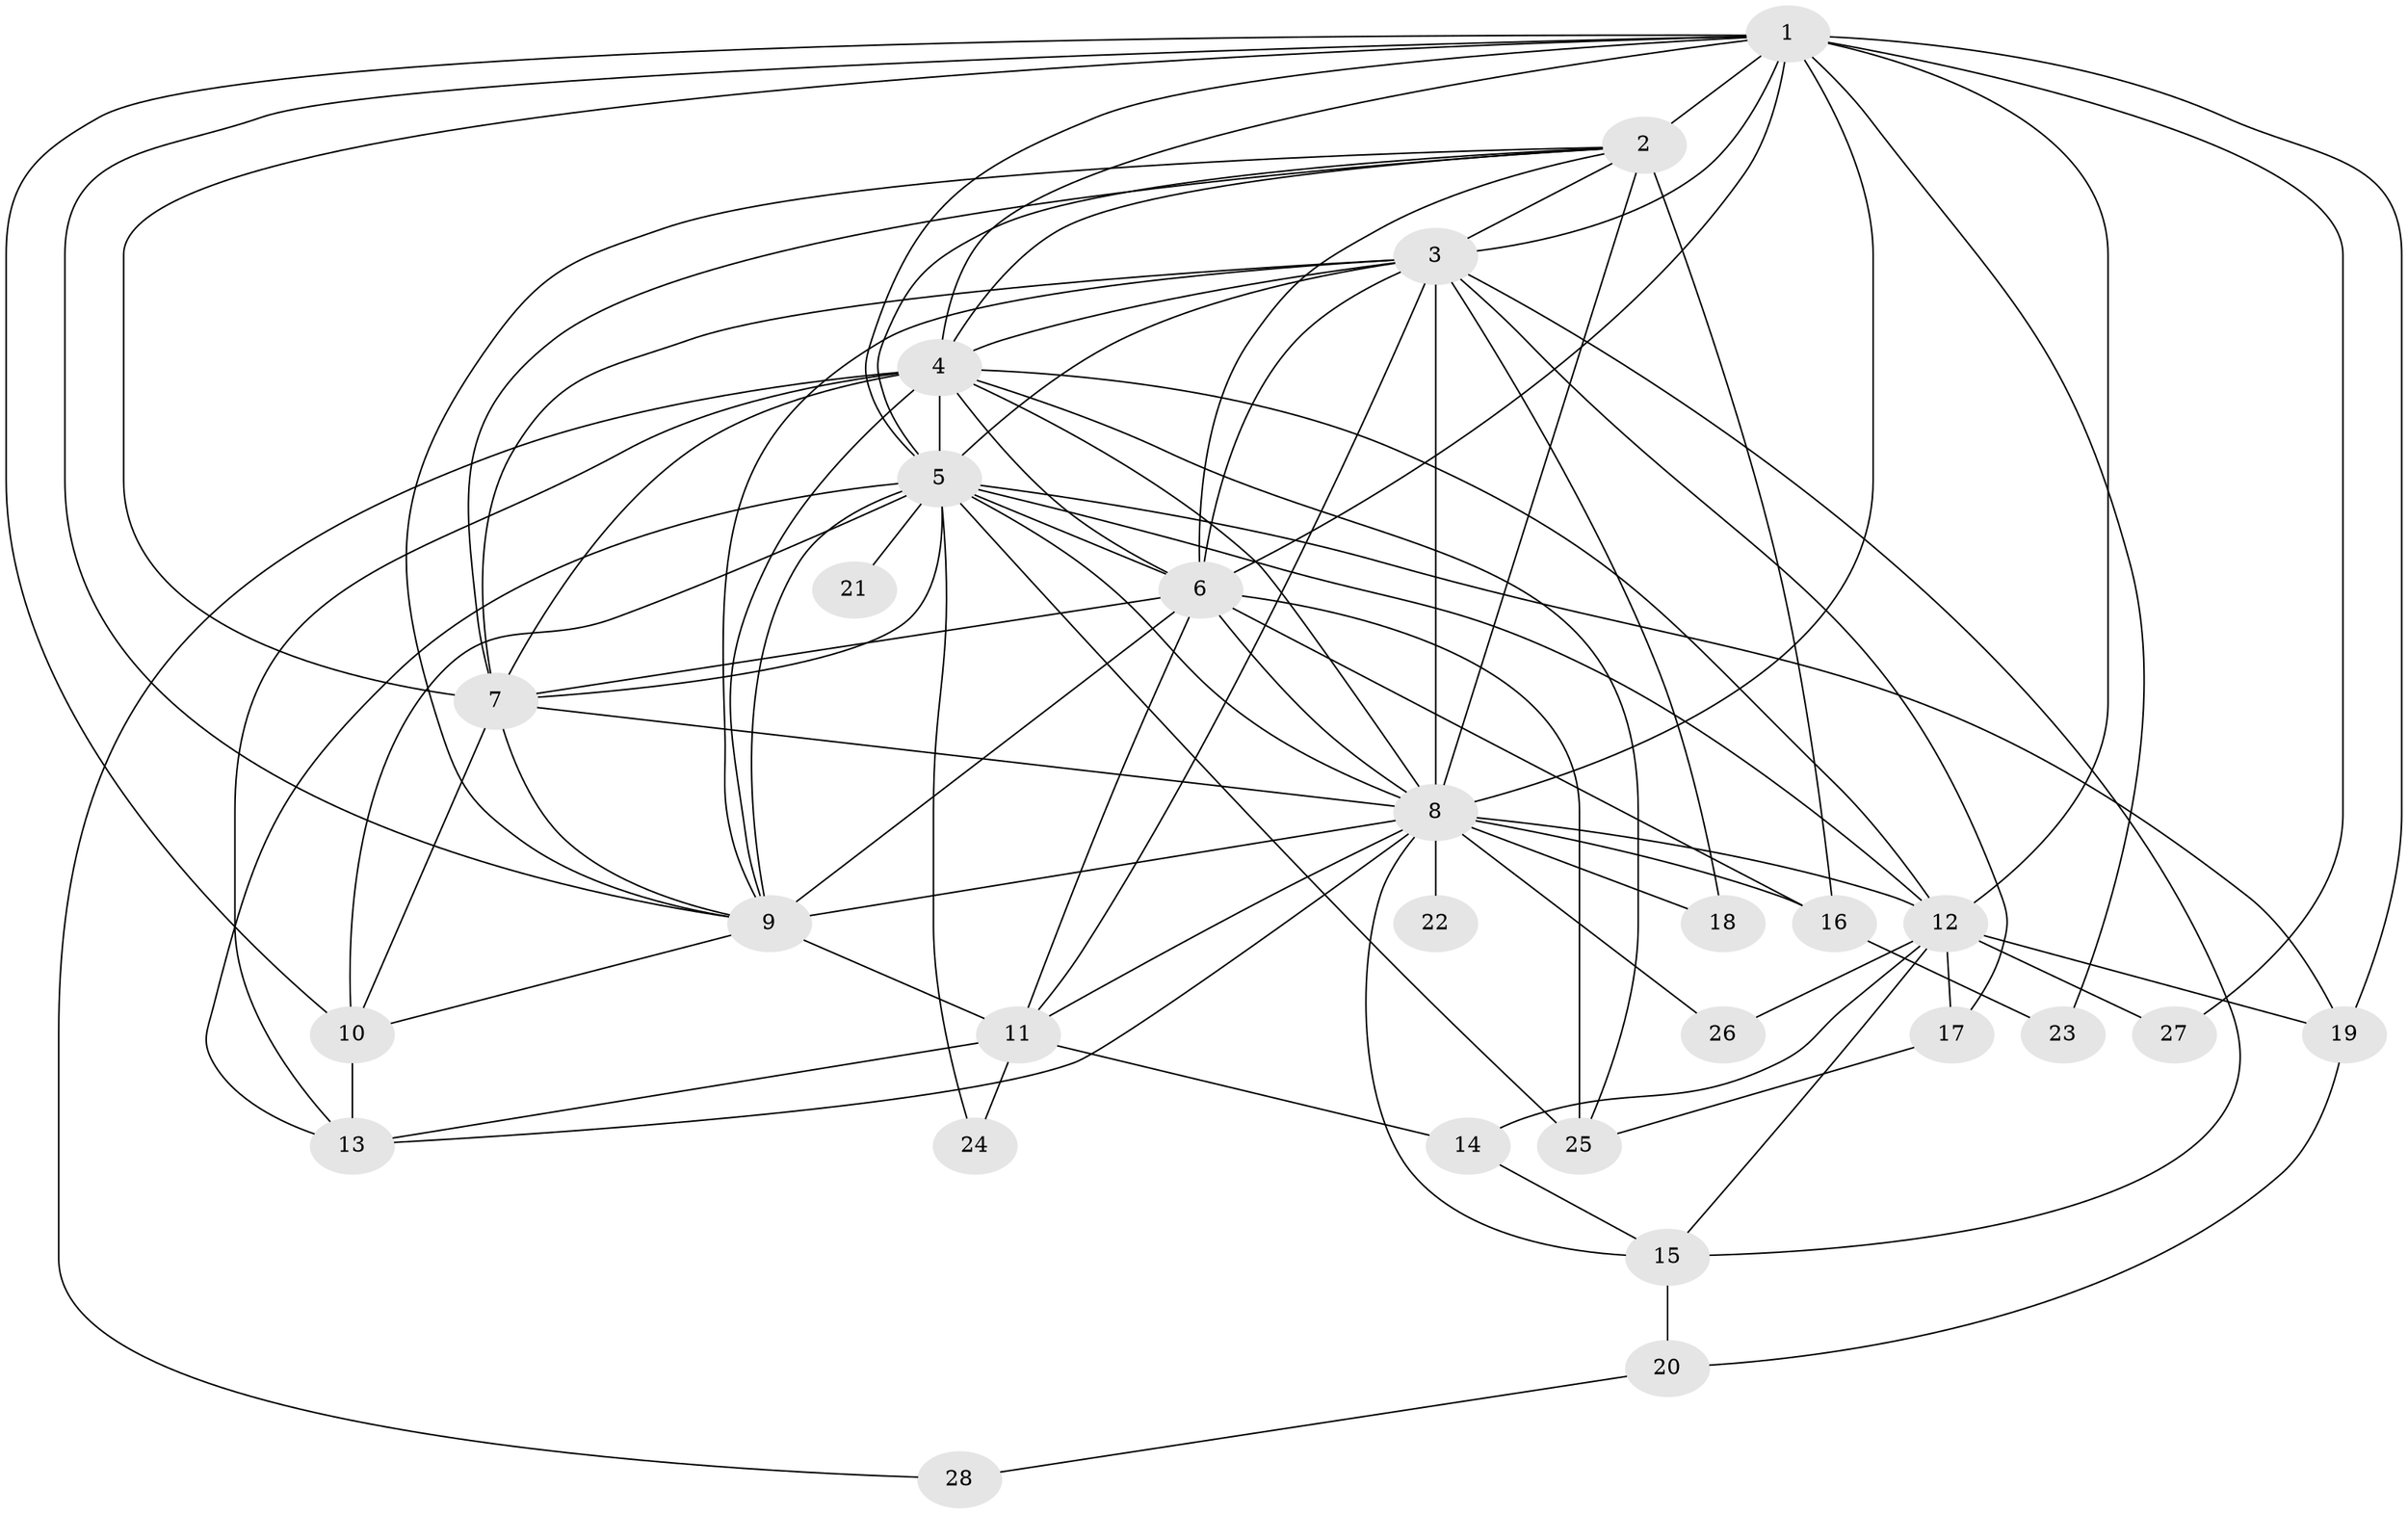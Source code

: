 // original degree distribution, {19: 0.014705882352941176, 20: 0.04411764705882353, 16: 0.014705882352941176, 15: 0.014705882352941176, 18: 0.014705882352941176, 17: 0.029411764705882353, 13: 0.014705882352941176, 3: 0.17647058823529413, 2: 0.5735294117647058, 5: 0.04411764705882353, 4: 0.04411764705882353, 6: 0.014705882352941176}
// Generated by graph-tools (version 1.1) at 2025/50/03/04/25 22:50:02]
// undirected, 28 vertices, 87 edges
graph export_dot {
  node [color=gray90,style=filled];
  1;
  2;
  3;
  4;
  5;
  6;
  7;
  8;
  9;
  10;
  11;
  12;
  13;
  14;
  15;
  16;
  17;
  18;
  19;
  20;
  21;
  22;
  23;
  24;
  25;
  26;
  27;
  28;
  1 -- 2 [weight=2.0];
  1 -- 3 [weight=3.0];
  1 -- 4 [weight=2.0];
  1 -- 5 [weight=2.0];
  1 -- 6 [weight=3.0];
  1 -- 7 [weight=3.0];
  1 -- 8 [weight=2.0];
  1 -- 9 [weight=3.0];
  1 -- 10 [weight=1.0];
  1 -- 12 [weight=9.0];
  1 -- 19 [weight=1.0];
  1 -- 23 [weight=1.0];
  1 -- 27 [weight=1.0];
  2 -- 3 [weight=1.0];
  2 -- 4 [weight=2.0];
  2 -- 5 [weight=1.0];
  2 -- 6 [weight=1.0];
  2 -- 7 [weight=2.0];
  2 -- 8 [weight=8.0];
  2 -- 9 [weight=1.0];
  2 -- 16 [weight=2.0];
  3 -- 4 [weight=1.0];
  3 -- 5 [weight=1.0];
  3 -- 6 [weight=1.0];
  3 -- 7 [weight=1.0];
  3 -- 8 [weight=2.0];
  3 -- 9 [weight=1.0];
  3 -- 11 [weight=1.0];
  3 -- 15 [weight=1.0];
  3 -- 17 [weight=1.0];
  3 -- 18 [weight=1.0];
  4 -- 5 [weight=1.0];
  4 -- 6 [weight=1.0];
  4 -- 7 [weight=1.0];
  4 -- 8 [weight=1.0];
  4 -- 9 [weight=1.0];
  4 -- 12 [weight=2.0];
  4 -- 13 [weight=1.0];
  4 -- 25 [weight=1.0];
  4 -- 28 [weight=1.0];
  5 -- 6 [weight=1.0];
  5 -- 7 [weight=2.0];
  5 -- 8 [weight=2.0];
  5 -- 9 [weight=1.0];
  5 -- 10 [weight=1.0];
  5 -- 12 [weight=1.0];
  5 -- 13 [weight=1.0];
  5 -- 19 [weight=1.0];
  5 -- 21 [weight=1.0];
  5 -- 24 [weight=1.0];
  5 -- 25 [weight=1.0];
  6 -- 7 [weight=1.0];
  6 -- 8 [weight=3.0];
  6 -- 9 [weight=1.0];
  6 -- 11 [weight=2.0];
  6 -- 16 [weight=1.0];
  6 -- 25 [weight=5.0];
  7 -- 8 [weight=2.0];
  7 -- 9 [weight=1.0];
  7 -- 10 [weight=4.0];
  8 -- 9 [weight=2.0];
  8 -- 11 [weight=1.0];
  8 -- 12 [weight=2.0];
  8 -- 13 [weight=1.0];
  8 -- 15 [weight=1.0];
  8 -- 16 [weight=1.0];
  8 -- 18 [weight=1.0];
  8 -- 22 [weight=1.0];
  8 -- 26 [weight=1.0];
  9 -- 10 [weight=1.0];
  9 -- 11 [weight=5.0];
  10 -- 13 [weight=1.0];
  11 -- 13 [weight=1.0];
  11 -- 14 [weight=1.0];
  11 -- 24 [weight=1.0];
  12 -- 14 [weight=1.0];
  12 -- 15 [weight=1.0];
  12 -- 17 [weight=1.0];
  12 -- 19 [weight=1.0];
  12 -- 26 [weight=2.0];
  12 -- 27 [weight=1.0];
  14 -- 15 [weight=1.0];
  15 -- 20 [weight=1.0];
  16 -- 23 [weight=1.0];
  17 -- 25 [weight=3.0];
  19 -- 20 [weight=1.0];
  20 -- 28 [weight=1.0];
}
